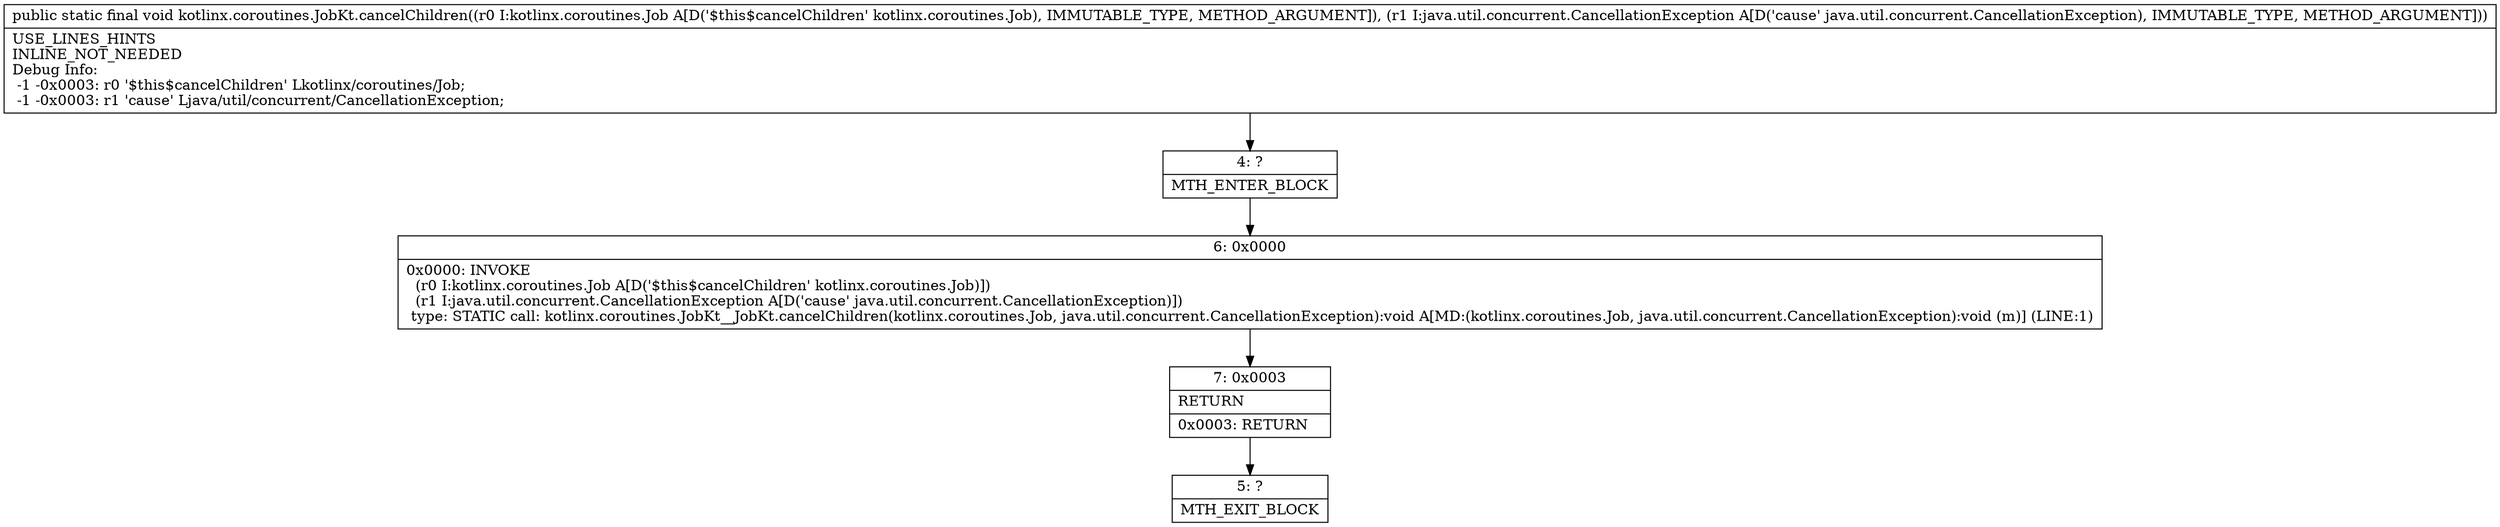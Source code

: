 digraph "CFG forkotlinx.coroutines.JobKt.cancelChildren(Lkotlinx\/coroutines\/Job;Ljava\/util\/concurrent\/CancellationException;)V" {
Node_4 [shape=record,label="{4\:\ ?|MTH_ENTER_BLOCK\l}"];
Node_6 [shape=record,label="{6\:\ 0x0000|0x0000: INVOKE  \l  (r0 I:kotlinx.coroutines.Job A[D('$this$cancelChildren' kotlinx.coroutines.Job)])\l  (r1 I:java.util.concurrent.CancellationException A[D('cause' java.util.concurrent.CancellationException)])\l type: STATIC call: kotlinx.coroutines.JobKt__JobKt.cancelChildren(kotlinx.coroutines.Job, java.util.concurrent.CancellationException):void A[MD:(kotlinx.coroutines.Job, java.util.concurrent.CancellationException):void (m)] (LINE:1)\l}"];
Node_7 [shape=record,label="{7\:\ 0x0003|RETURN\l|0x0003: RETURN   \l}"];
Node_5 [shape=record,label="{5\:\ ?|MTH_EXIT_BLOCK\l}"];
MethodNode[shape=record,label="{public static final void kotlinx.coroutines.JobKt.cancelChildren((r0 I:kotlinx.coroutines.Job A[D('$this$cancelChildren' kotlinx.coroutines.Job), IMMUTABLE_TYPE, METHOD_ARGUMENT]), (r1 I:java.util.concurrent.CancellationException A[D('cause' java.util.concurrent.CancellationException), IMMUTABLE_TYPE, METHOD_ARGUMENT]))  | USE_LINES_HINTS\lINLINE_NOT_NEEDED\lDebug Info:\l  \-1 \-0x0003: r0 '$this$cancelChildren' Lkotlinx\/coroutines\/Job;\l  \-1 \-0x0003: r1 'cause' Ljava\/util\/concurrent\/CancellationException;\l}"];
MethodNode -> Node_4;Node_4 -> Node_6;
Node_6 -> Node_7;
Node_7 -> Node_5;
}

